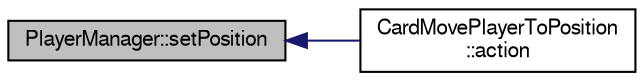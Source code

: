 digraph G
{
  edge [fontname="FreeSans",fontsize="10",labelfontname="FreeSans",labelfontsize="10"];
  node [fontname="FreeSans",fontsize="10",shape=record];
  rankdir="LR";
  Node1 [label="PlayerManager::setPosition",height=0.2,width=0.4,color="black", fillcolor="grey75", style="filled" fontcolor="black"];
  Node1 -> Node2 [dir="back",color="midnightblue",fontsize="10",style="solid",fontname="FreeSans"];
  Node2 [label="CardMovePlayerToPosition\l::action",height=0.2,width=0.4,color="black", fillcolor="white", style="filled",URL="$class_card_move_player_to_position.html#a8b8b86460849baf9eceea50741ef958f",tooltip="method that performs the action associated with that card"];
}
